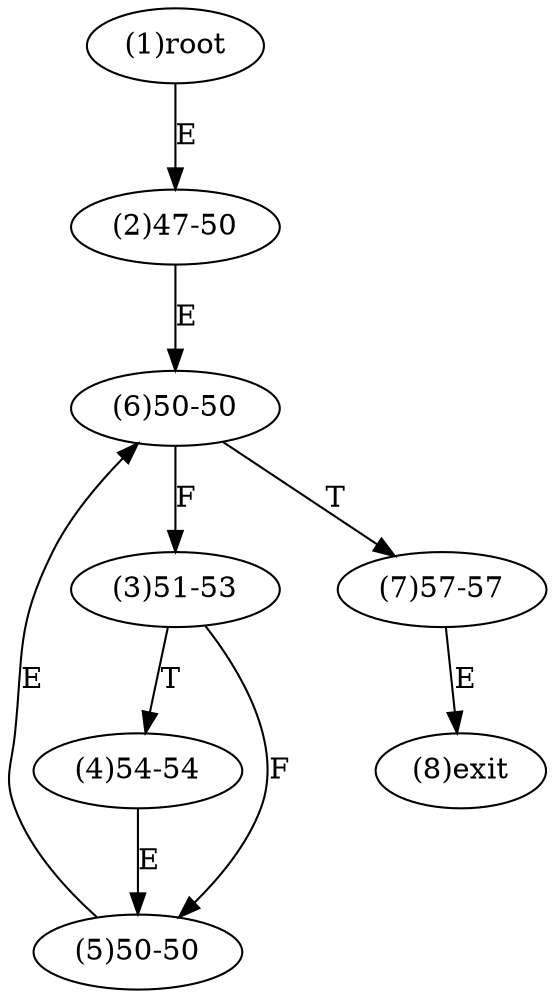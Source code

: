 digraph "" { 
1[ label="(1)root"];
2[ label="(2)47-50"];
3[ label="(3)51-53"];
4[ label="(4)54-54"];
5[ label="(5)50-50"];
6[ label="(6)50-50"];
7[ label="(7)57-57"];
8[ label="(8)exit"];
1->2[ label="E"];
2->6[ label="E"];
3->5[ label="F"];
3->4[ label="T"];
4->5[ label="E"];
5->6[ label="E"];
6->3[ label="F"];
6->7[ label="T"];
7->8[ label="E"];
}